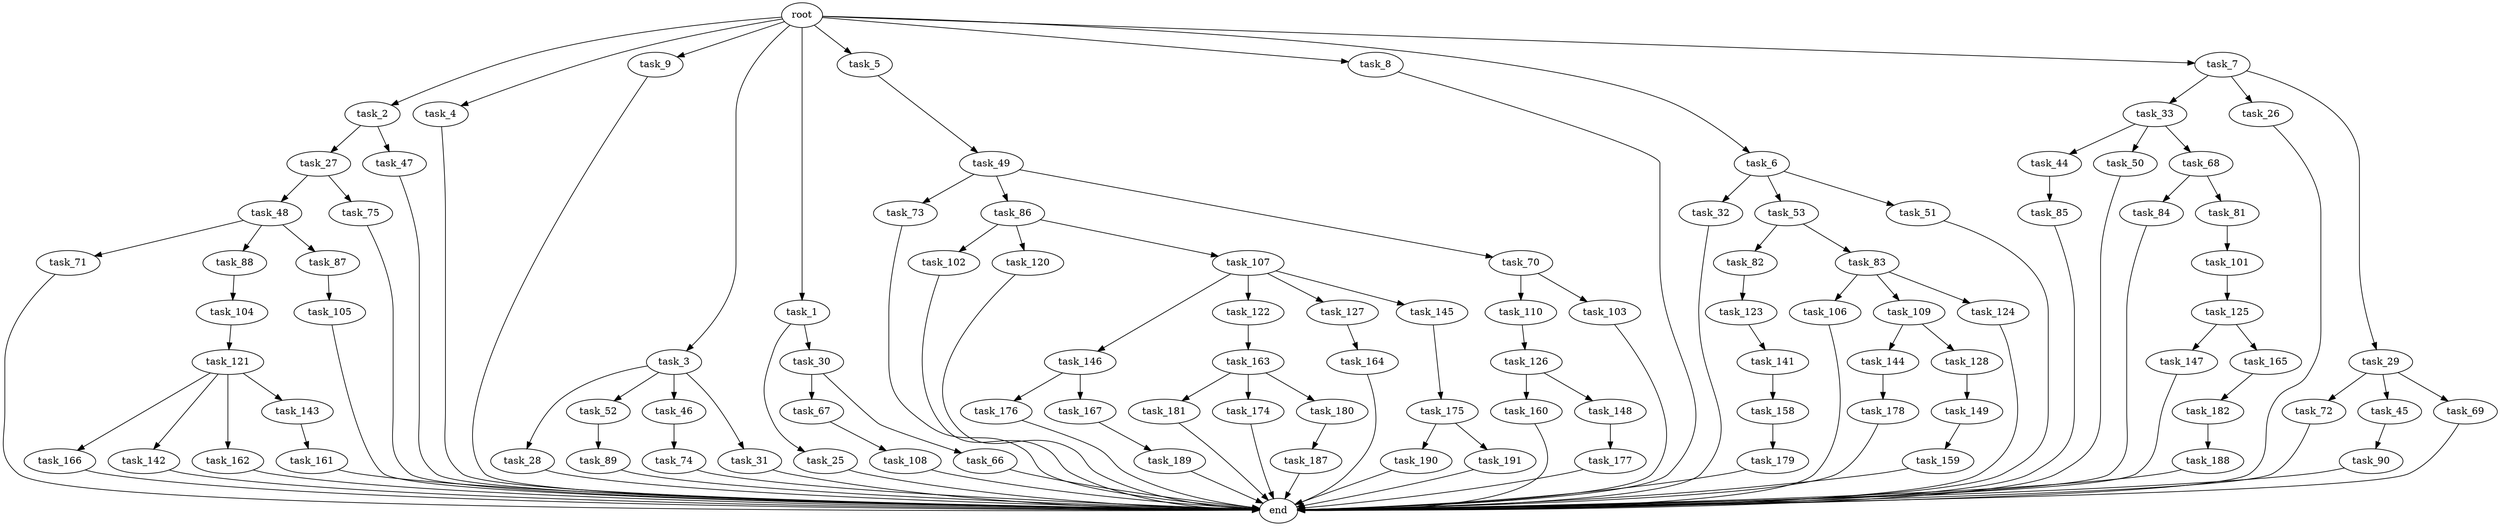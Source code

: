 digraph G {
  task_102 [size="154618822.656000"];
  task_166 [size="154618822.656000"];
  task_176 [size="274877906.944000"];
  task_101 [size="618475290.624000"];
  task_142 [size="154618822.656000"];
  task_162 [size="154618822.656000"];
  task_149 [size="154618822.656000"];
  task_105 [size="429496729.600000"];
  task_72 [size="429496729.600000"];
  task_182 [size="618475290.624000"];
  task_45 [size="429496729.600000"];
  task_163 [size="68719476.736000"];
  task_144 [size="1391569403.904000"];
  task_44 [size="68719476.736000"];
  task_179 [size="68719476.736000"];
  task_164 [size="1391569403.904000"];
  task_82 [size="841813590.016000"];
  task_28 [size="1717986918.400000"];
  task_50 [size="68719476.736000"];
  task_71 [size="429496729.600000"];
  task_74 [size="1391569403.904000"];
  task_167 [size="274877906.944000"];
  task_146 [size="68719476.736000"];
  task_90 [size="154618822.656000"];
  task_159 [size="1717986918.400000"];
  task_106 [size="429496729.600000"];
  task_121 [size="68719476.736000"];
  task_147 [size="1717986918.400000"];
  task_25 [size="618475290.624000"];
  task_190 [size="841813590.016000"];
  task_122 [size="68719476.736000"];
  task_126 [size="154618822.656000"];
  task_52 [size="1717986918.400000"];
  task_2 [size="2.048000"];
  task_67 [size="154618822.656000"];
  task_110 [size="1391569403.904000"];
  task_109 [size="429496729.600000"];
  task_30 [size="618475290.624000"];
  task_158 [size="1099511627.776000"];
  task_177 [size="618475290.624000"];
  task_160 [size="1391569403.904000"];
  task_104 [size="1099511627.776000"];
  task_33 [size="68719476.736000"];
  task_4 [size="2.048000"];
  task_48 [size="841813590.016000"];
  task_27 [size="154618822.656000"];
  task_85 [size="1099511627.776000"];
  task_103 [size="1391569403.904000"];
  task_181 [size="1391569403.904000"];
  task_89 [size="618475290.624000"];
  task_120 [size="154618822.656000"];
  task_73 [size="429496729.600000"];
  task_9 [size="2.048000"];
  task_32 [size="274877906.944000"];
  task_143 [size="154618822.656000"];
  task_3 [size="2.048000"];
  task_174 [size="1391569403.904000"];
  task_148 [size="1391569403.904000"];
  task_86 [size="429496729.600000"];
  task_189 [size="1717986918.400000"];
  task_75 [size="841813590.016000"];
  task_1 [size="2.048000"];
  task_107 [size="154618822.656000"];
  task_26 [size="68719476.736000"];
  task_69 [size="429496729.600000"];
  task_46 [size="1717986918.400000"];
  task_5 [size="2.048000"];
  task_108 [size="1099511627.776000"];
  task_88 [size="429496729.600000"];
  end [size="0.000000"];
  task_8 [size="2.048000"];
  task_87 [size="429496729.600000"];
  task_141 [size="68719476.736000"];
  task_83 [size="841813590.016000"];
  task_31 [size="1717986918.400000"];
  task_127 [size="68719476.736000"];
  task_84 [size="1717986918.400000"];
  task_29 [size="68719476.736000"];
  task_145 [size="68719476.736000"];
  task_53 [size="274877906.944000"];
  task_178 [size="618475290.624000"];
  root [size="0.000000"];
  task_187 [size="1717986918.400000"];
  task_47 [size="154618822.656000"];
  task_123 [size="841813590.016000"];
  task_128 [size="1391569403.904000"];
  task_180 [size="1391569403.904000"];
  task_6 [size="2.048000"];
  task_70 [size="429496729.600000"];
  task_191 [size="841813590.016000"];
  task_175 [size="274877906.944000"];
  task_188 [size="1391569403.904000"];
  task_49 [size="1099511627.776000"];
  task_81 [size="1717986918.400000"];
  task_165 [size="1717986918.400000"];
  task_161 [size="1099511627.776000"];
  task_51 [size="274877906.944000"];
  task_125 [size="68719476.736000"];
  task_124 [size="429496729.600000"];
  task_7 [size="2.048000"];
  task_68 [size="68719476.736000"];
  task_66 [size="154618822.656000"];

  task_102 -> end [size="1.000000"];
  task_166 -> end [size="1.000000"];
  task_176 -> end [size="1.000000"];
  task_101 -> task_125 [size="33554432.000000"];
  task_142 -> end [size="1.000000"];
  task_162 -> end [size="1.000000"];
  task_149 -> task_159 [size="838860800.000000"];
  task_105 -> end [size="1.000000"];
  task_72 -> end [size="1.000000"];
  task_182 -> task_188 [size="679477248.000000"];
  task_45 -> task_90 [size="75497472.000000"];
  task_163 -> task_180 [size="679477248.000000"];
  task_163 -> task_181 [size="679477248.000000"];
  task_163 -> task_174 [size="679477248.000000"];
  task_144 -> task_178 [size="301989888.000000"];
  task_44 -> task_85 [size="536870912.000000"];
  task_179 -> end [size="1.000000"];
  task_164 -> end [size="1.000000"];
  task_82 -> task_123 [size="411041792.000000"];
  task_28 -> end [size="1.000000"];
  task_50 -> end [size="1.000000"];
  task_71 -> end [size="1.000000"];
  task_74 -> end [size="1.000000"];
  task_167 -> task_189 [size="838860800.000000"];
  task_146 -> task_167 [size="134217728.000000"];
  task_146 -> task_176 [size="134217728.000000"];
  task_90 -> end [size="1.000000"];
  task_159 -> end [size="1.000000"];
  task_106 -> end [size="1.000000"];
  task_121 -> task_143 [size="75497472.000000"];
  task_121 -> task_166 [size="75497472.000000"];
  task_121 -> task_142 [size="75497472.000000"];
  task_121 -> task_162 [size="75497472.000000"];
  task_147 -> end [size="1.000000"];
  task_25 -> end [size="1.000000"];
  task_190 -> end [size="1.000000"];
  task_122 -> task_163 [size="33554432.000000"];
  task_126 -> task_160 [size="679477248.000000"];
  task_126 -> task_148 [size="679477248.000000"];
  task_52 -> task_89 [size="301989888.000000"];
  task_2 -> task_27 [size="75497472.000000"];
  task_2 -> task_47 [size="75497472.000000"];
  task_67 -> task_108 [size="536870912.000000"];
  task_110 -> task_126 [size="75497472.000000"];
  task_109 -> task_128 [size="679477248.000000"];
  task_109 -> task_144 [size="679477248.000000"];
  task_30 -> task_66 [size="75497472.000000"];
  task_30 -> task_67 [size="75497472.000000"];
  task_158 -> task_179 [size="33554432.000000"];
  task_177 -> end [size="1.000000"];
  task_160 -> end [size="1.000000"];
  task_104 -> task_121 [size="33554432.000000"];
  task_33 -> task_68 [size="33554432.000000"];
  task_33 -> task_50 [size="33554432.000000"];
  task_33 -> task_44 [size="33554432.000000"];
  task_4 -> end [size="1.000000"];
  task_48 -> task_88 [size="209715200.000000"];
  task_48 -> task_71 [size="209715200.000000"];
  task_48 -> task_87 [size="209715200.000000"];
  task_27 -> task_48 [size="411041792.000000"];
  task_27 -> task_75 [size="411041792.000000"];
  task_85 -> end [size="1.000000"];
  task_103 -> end [size="1.000000"];
  task_181 -> end [size="1.000000"];
  task_89 -> end [size="1.000000"];
  task_120 -> end [size="1.000000"];
  task_73 -> end [size="1.000000"];
  task_9 -> end [size="1.000000"];
  task_32 -> end [size="1.000000"];
  task_143 -> task_161 [size="536870912.000000"];
  task_3 -> task_46 [size="838860800.000000"];
  task_3 -> task_28 [size="838860800.000000"];
  task_3 -> task_31 [size="838860800.000000"];
  task_3 -> task_52 [size="838860800.000000"];
  task_174 -> end [size="1.000000"];
  task_148 -> task_177 [size="301989888.000000"];
  task_86 -> task_107 [size="75497472.000000"];
  task_86 -> task_102 [size="75497472.000000"];
  task_86 -> task_120 [size="75497472.000000"];
  task_189 -> end [size="1.000000"];
  task_75 -> end [size="1.000000"];
  task_1 -> task_25 [size="301989888.000000"];
  task_1 -> task_30 [size="301989888.000000"];
  task_107 -> task_145 [size="33554432.000000"];
  task_107 -> task_146 [size="33554432.000000"];
  task_107 -> task_122 [size="33554432.000000"];
  task_107 -> task_127 [size="33554432.000000"];
  task_26 -> end [size="1.000000"];
  task_69 -> end [size="1.000000"];
  task_46 -> task_74 [size="679477248.000000"];
  task_5 -> task_49 [size="536870912.000000"];
  task_108 -> end [size="1.000000"];
  task_88 -> task_104 [size="536870912.000000"];
  task_8 -> end [size="1.000000"];
  task_87 -> task_105 [size="209715200.000000"];
  task_141 -> task_158 [size="536870912.000000"];
  task_83 -> task_124 [size="209715200.000000"];
  task_83 -> task_109 [size="209715200.000000"];
  task_83 -> task_106 [size="209715200.000000"];
  task_31 -> end [size="1.000000"];
  task_127 -> task_164 [size="679477248.000000"];
  task_84 -> end [size="1.000000"];
  task_29 -> task_45 [size="209715200.000000"];
  task_29 -> task_69 [size="209715200.000000"];
  task_29 -> task_72 [size="209715200.000000"];
  task_145 -> task_175 [size="134217728.000000"];
  task_53 -> task_82 [size="411041792.000000"];
  task_53 -> task_83 [size="411041792.000000"];
  task_178 -> end [size="1.000000"];
  root -> task_2 [size="1.000000"];
  root -> task_6 [size="1.000000"];
  root -> task_4 [size="1.000000"];
  root -> task_5 [size="1.000000"];
  root -> task_3 [size="1.000000"];
  root -> task_9 [size="1.000000"];
  root -> task_8 [size="1.000000"];
  root -> task_7 [size="1.000000"];
  root -> task_1 [size="1.000000"];
  task_187 -> end [size="1.000000"];
  task_47 -> end [size="1.000000"];
  task_123 -> task_141 [size="33554432.000000"];
  task_128 -> task_149 [size="75497472.000000"];
  task_180 -> task_187 [size="838860800.000000"];
  task_6 -> task_53 [size="134217728.000000"];
  task_6 -> task_51 [size="134217728.000000"];
  task_6 -> task_32 [size="134217728.000000"];
  task_70 -> task_110 [size="679477248.000000"];
  task_70 -> task_103 [size="679477248.000000"];
  task_191 -> end [size="1.000000"];
  task_175 -> task_190 [size="411041792.000000"];
  task_175 -> task_191 [size="411041792.000000"];
  task_188 -> end [size="1.000000"];
  task_49 -> task_86 [size="209715200.000000"];
  task_49 -> task_73 [size="209715200.000000"];
  task_49 -> task_70 [size="209715200.000000"];
  task_81 -> task_101 [size="301989888.000000"];
  task_165 -> task_182 [size="301989888.000000"];
  task_161 -> end [size="1.000000"];
  task_51 -> end [size="1.000000"];
  task_125 -> task_165 [size="838860800.000000"];
  task_125 -> task_147 [size="838860800.000000"];
  task_124 -> end [size="1.000000"];
  task_7 -> task_29 [size="33554432.000000"];
  task_7 -> task_26 [size="33554432.000000"];
  task_7 -> task_33 [size="33554432.000000"];
  task_68 -> task_84 [size="838860800.000000"];
  task_68 -> task_81 [size="838860800.000000"];
  task_66 -> end [size="1.000000"];
}
